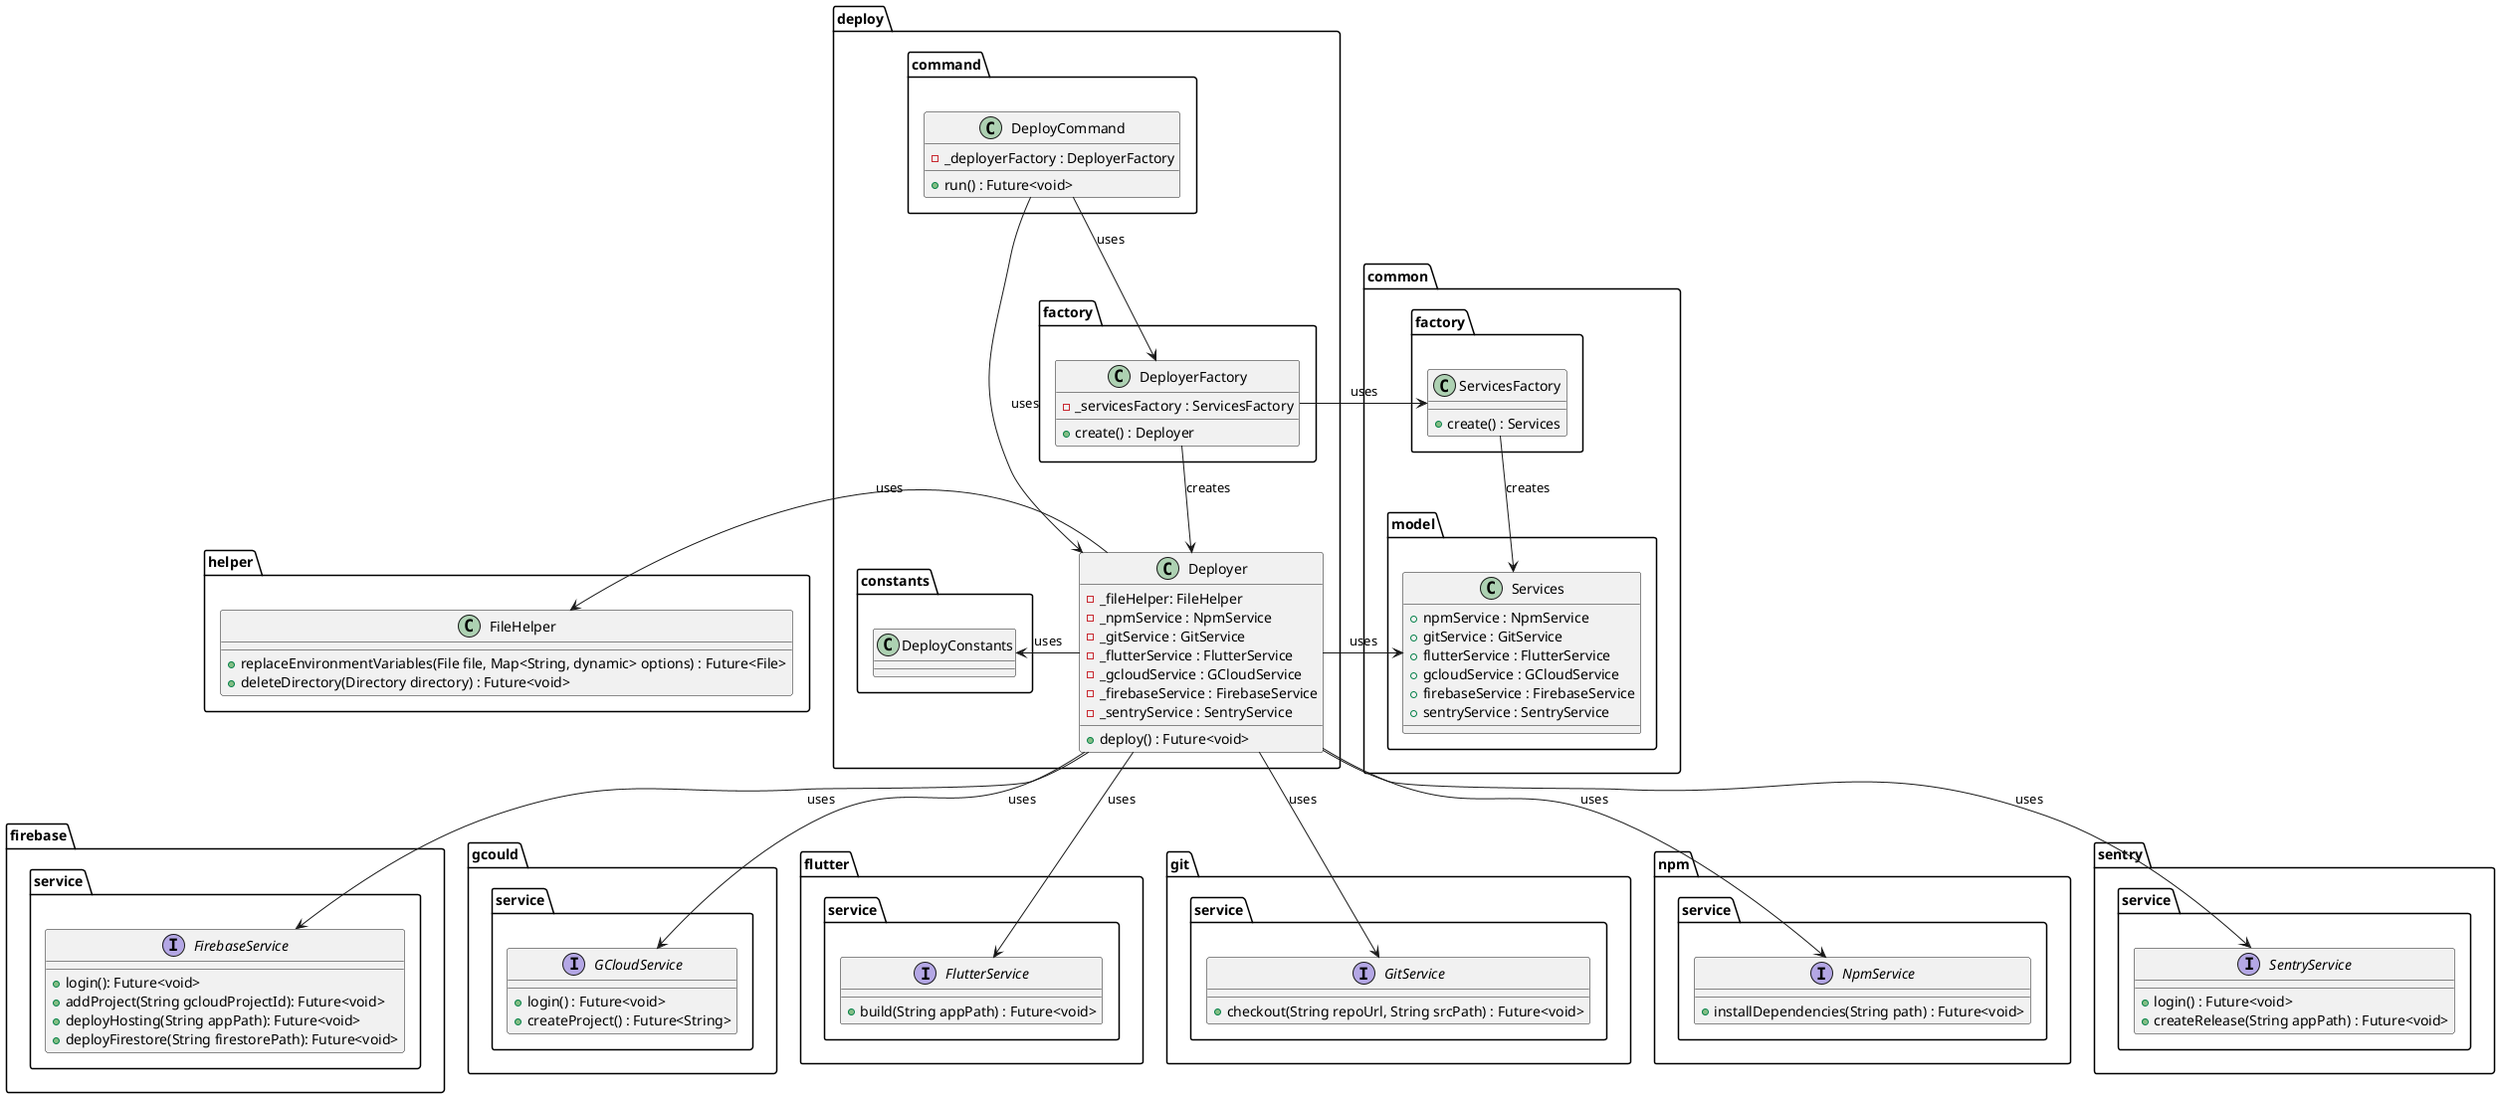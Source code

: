 @startuml deploy_command_class_diagram

package firebase.service {
    interface FirebaseService {
        + login(): Future<void>
        + addProject(String gcloudProjectId): Future<void>
        + deployHosting(String appPath): Future<void>
        + deployFirestore(String firestorePath): Future<void>
    }
}

package gcould.service {
    interface GCloudService {
        + login() : Future<void>
        + createProject() : Future<String>
    }
}

package flutter.service {
    interface FlutterService  {
        + build(String appPath) : Future<void>
    }
}

package  git.service{
    interface GitService  {
        + checkout(String repoUrl, String srcPath) : Future<void>
    }
}

package  npm.service {
    interface NpmService  {
        + installDependencies(String path) : Future<void>
    }
}

package sentry.service{
    interface SentryService  {
        + login() : Future<void>
        + createRelease(String appPath) : Future<void>
    }
}

package common {
    package model {
        class Services {
            + npmService : NpmService
            + gitService : GitService
            + flutterService : FlutterService
            + gcloudService : GCloudService
            + firebaseService : FirebaseService
            + sentryService : SentryService
        }
    }

    package factory as common.factory{
        class ServicesFactory {
            + create() : Services
        }
    }
}


package deploy {
    package command {
        class DeployCommand {
            - _deployerFactory : DeployerFactory
            + run() : Future<void>
        }
    }

    package constants {
        class DeployConstants{}
    }

    package factory {
        class DeployerFactory {
            - _servicesFactory : ServicesFactory
            + create() : Deployer
        }
    }

    class Deployer {
        - _fileHelper: FileHelper
        - _npmService : NpmService
        - _gitService : GitService
        - _flutterService : FlutterService
        - _gcloudService : GCloudService
        - _firebaseService : FirebaseService
        - _sentryService : SentryService
        + deploy() : Future<void>
    }
}

package helper {
    class FileHelper {
        + replaceEnvironmentVariables(File file, Map<String, dynamic> options) : Future<File>
        + deleteDirectory(Directory directory) : Future<void>
    }
}

Deployer -down-> NpmService : uses
Deployer -down-> GitService : uses
Deployer -down-> FlutterService : uses
Deployer -down-> GCloudService : uses
Deployer -down-> FirebaseService : uses
Deployer -down-> SentryService : uses
Deployer -left-> FileHelper : uses
Deployer -> DeployConstants : uses
Deployer -> Services : uses

DeployCommand -down-> Deployer : uses
DeployCommand -down-> DeployerFactory : uses
DeployerFactory -left-> ServicesFactory : uses

ServicesFactory --> Services : creates

DeployerFactory --> Deployer : creates

@enduml

